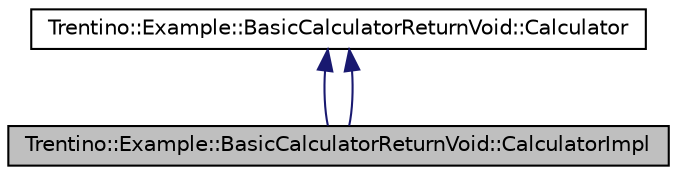 digraph G
{
  edge [fontname="Helvetica",fontsize="10",labelfontname="Helvetica",labelfontsize="10"];
  node [fontname="Helvetica",fontsize="10",shape=record];
  Node1 [label="Trentino::Example::BasicCalculatorReturnVoid::CalculatorImpl",height=0.2,width=0.4,color="black", fillcolor="grey75", style="filled" fontcolor="black"];
  Node2 -> Node1 [dir="back",color="midnightblue",fontsize="10",style="solid",fontname="Helvetica"];
  Node2 [label="Trentino::Example::BasicCalculatorReturnVoid::Calculator",height=0.2,width=0.4,color="black", fillcolor="white", style="filled",URL="$class_trentino_1_1_example_1_1_basic_calculator_return_void_1_1_calculator.html",tooltip="Calculator interface testcode."];
  Node2 -> Node1 [dir="back",color="midnightblue",fontsize="10",style="solid",fontname="Helvetica"];
}
